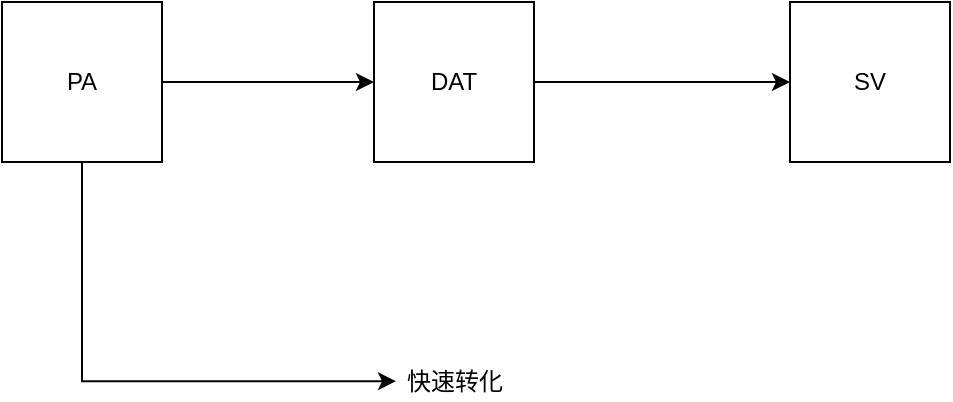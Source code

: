 <mxfile version="18.0.6" type="device" pages="3"><diagram id="HrKo_eKujefO3dNRXb7b" name="flow1"><mxGraphModel dx="1038" dy="649" grid="0" gridSize="10" guides="1" tooltips="1" connect="1" arrows="1" fold="1" page="1" pageScale="1" pageWidth="827" pageHeight="1169" math="0" shadow="0"><root><mxCell id="0"/><mxCell id="1" parent="0"/><mxCell id="YlrTbCbMBP5Ugqhf1KK5-4" style="edgeStyle=orthogonalEdgeStyle;rounded=0;orthogonalLoop=1;jettySize=auto;html=1;exitX=1;exitY=0.5;exitDx=0;exitDy=0;" edge="1" parent="1" source="YlrTbCbMBP5Ugqhf1KK5-1" target="YlrTbCbMBP5Ugqhf1KK5-2"><mxGeometry relative="1" as="geometry"/></mxCell><mxCell id="YlrTbCbMBP5Ugqhf1KK5-7" style="edgeStyle=orthogonalEdgeStyle;rounded=0;orthogonalLoop=1;jettySize=auto;html=1;exitX=0.5;exitY=1;exitDx=0;exitDy=0;entryX=0;entryY=0.478;entryDx=0;entryDy=0;entryPerimeter=0;" edge="1" parent="1" source="YlrTbCbMBP5Ugqhf1KK5-1" target="YlrTbCbMBP5Ugqhf1KK5-6"><mxGeometry relative="1" as="geometry"/></mxCell><mxCell id="YlrTbCbMBP5Ugqhf1KK5-1" value="PA" style="whiteSpace=wrap;html=1;aspect=fixed;" vertex="1" parent="1"><mxGeometry x="125" y="212" width="80" height="80" as="geometry"/></mxCell><mxCell id="YlrTbCbMBP5Ugqhf1KK5-5" style="edgeStyle=orthogonalEdgeStyle;rounded=0;orthogonalLoop=1;jettySize=auto;html=1;exitX=1;exitY=0.5;exitDx=0;exitDy=0;" edge="1" parent="1" source="YlrTbCbMBP5Ugqhf1KK5-2" target="YlrTbCbMBP5Ugqhf1KK5-3"><mxGeometry relative="1" as="geometry"/></mxCell><mxCell id="YlrTbCbMBP5Ugqhf1KK5-2" value="DAT" style="whiteSpace=wrap;html=1;aspect=fixed;" vertex="1" parent="1"><mxGeometry x="311" y="212" width="80" height="80" as="geometry"/></mxCell><mxCell id="YlrTbCbMBP5Ugqhf1KK5-3" value="SV" style="whiteSpace=wrap;html=1;aspect=fixed;" vertex="1" parent="1"><mxGeometry x="519" y="212" width="80" height="80" as="geometry"/></mxCell><mxCell id="YlrTbCbMBP5Ugqhf1KK5-6" value="快速转化" style="text;html=1;align=center;verticalAlign=middle;resizable=0;points=[];autosize=1;strokeColor=none;fillColor=none;" vertex="1" parent="1"><mxGeometry x="322" y="393" width="58" height="18" as="geometry"/></mxCell></root></mxGraphModel></diagram><diagram id="DahIj4vTz0O3RCcRvH5f" name="flow2"><mxGraphModel dx="1038" dy="649" grid="0" gridSize="10" guides="1" tooltips="1" connect="1" arrows="1" fold="1" page="1" pageScale="1" pageWidth="827" pageHeight="1169" math="0" shadow="0"><root><mxCell id="6HHR4eenq_n9dRcyGoPN-0"/><mxCell id="6HHR4eenq_n9dRcyGoPN-1" parent="6HHR4eenq_n9dRcyGoPN-0"/></root></mxGraphModel></diagram><diagram id="D2pTne0WAuukNKCGSS-6" name="flow3"><mxGraphModel dx="1038" dy="649" grid="0" gridSize="10" guides="1" tooltips="1" connect="1" arrows="1" fold="1" page="1" pageScale="1" pageWidth="827" pageHeight="1169" math="0" shadow="0"><root><mxCell id="4XH6g8VKBG6QkmrWaO0O-0"/><mxCell id="4XH6g8VKBG6QkmrWaO0O-1" parent="4XH6g8VKBG6QkmrWaO0O-0"/></root></mxGraphModel></diagram></mxfile>